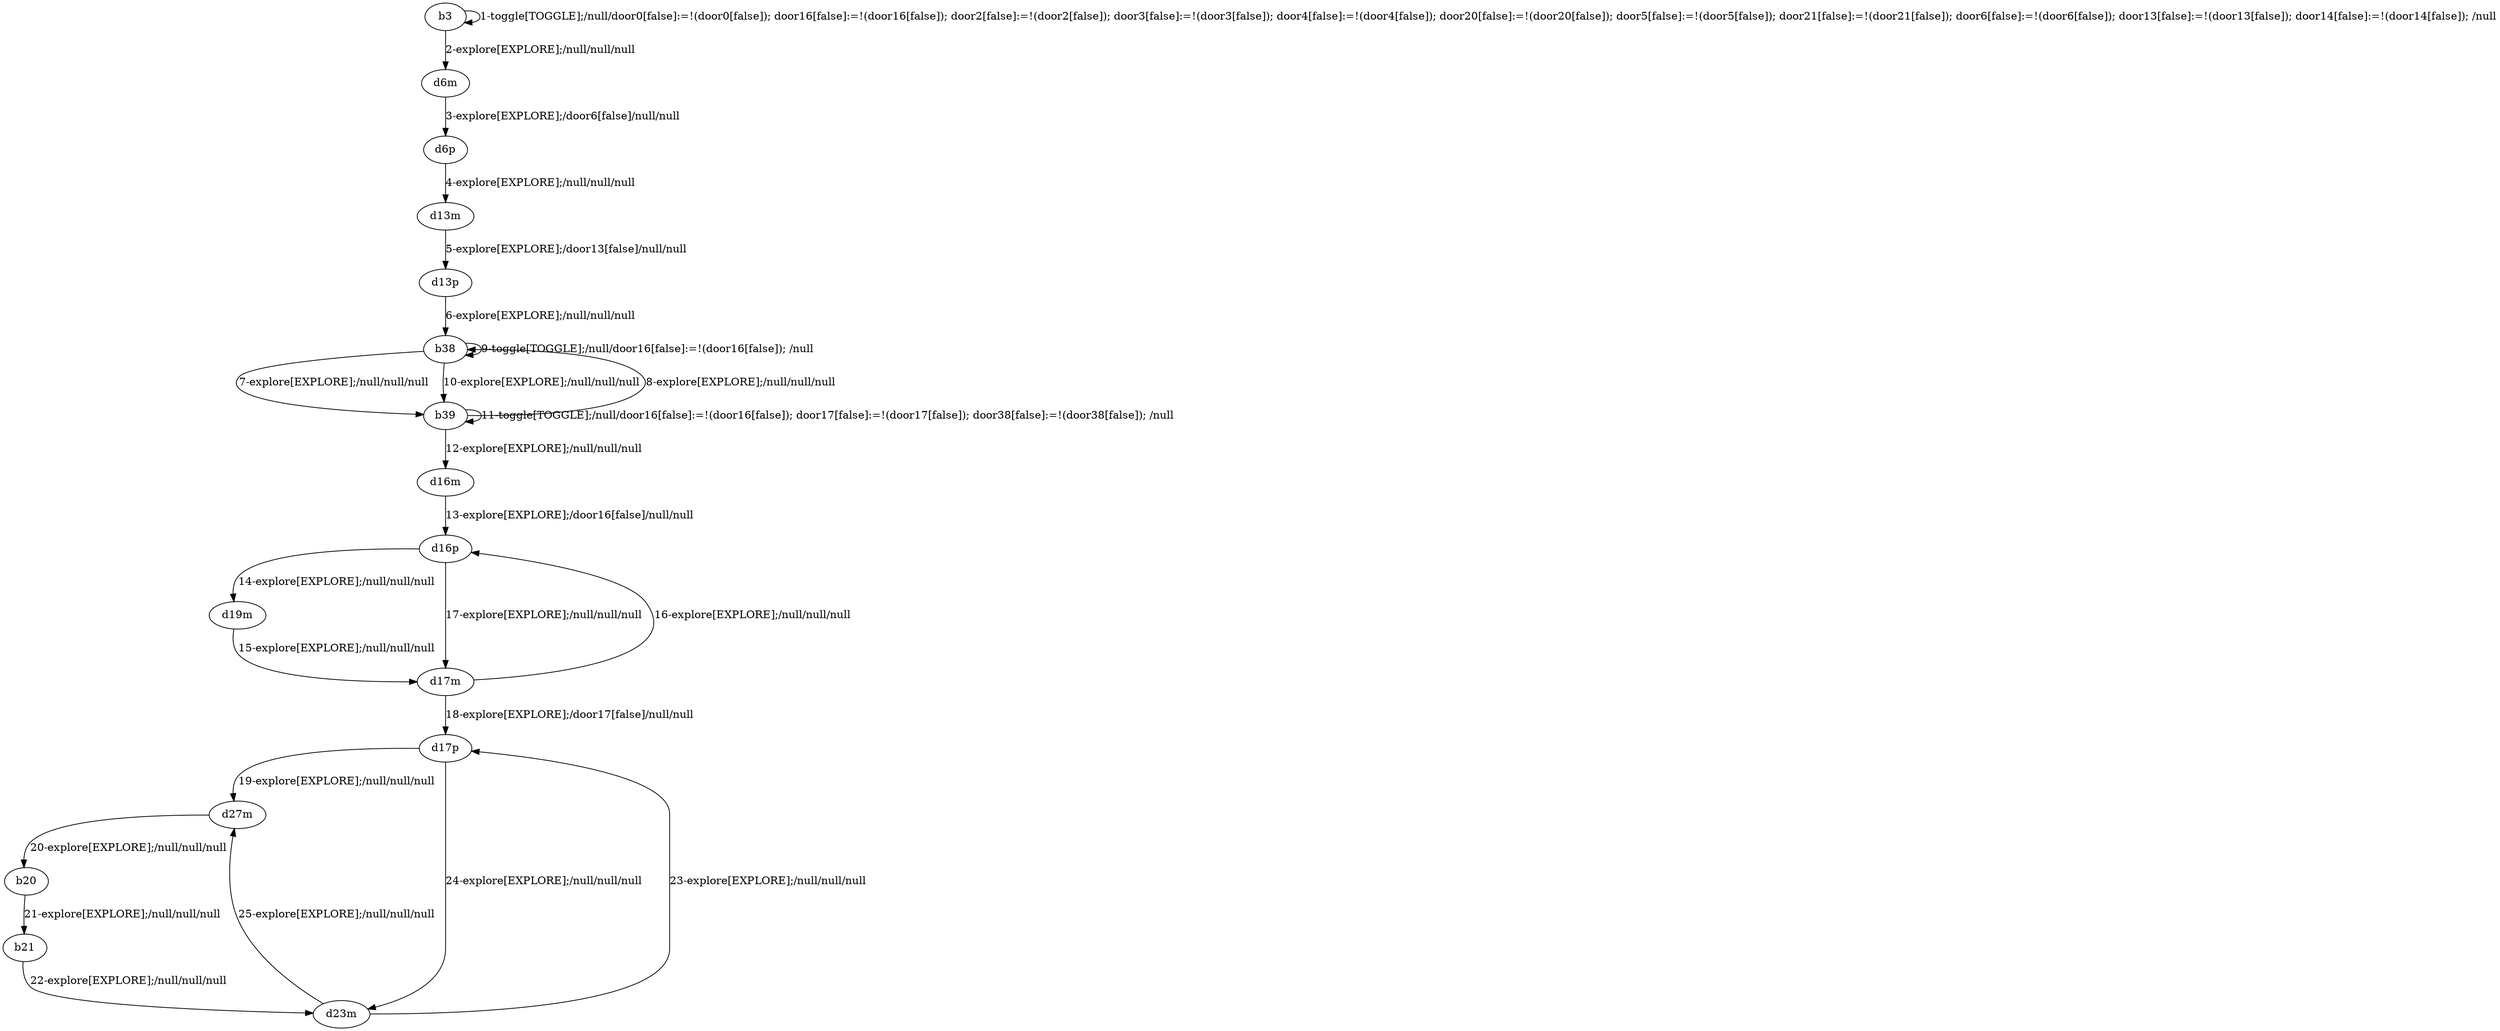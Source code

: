 # Total number of goals covered by this test: 1
# b20 --> b21

digraph g {
"b3" -> "b3" [label = "1-toggle[TOGGLE];/null/door0[false]:=!(door0[false]); door16[false]:=!(door16[false]); door2[false]:=!(door2[false]); door3[false]:=!(door3[false]); door4[false]:=!(door4[false]); door20[false]:=!(door20[false]); door5[false]:=!(door5[false]); door21[false]:=!(door21[false]); door6[false]:=!(door6[false]); door13[false]:=!(door13[false]); door14[false]:=!(door14[false]); /null"];
"b3" -> "d6m" [label = "2-explore[EXPLORE];/null/null/null"];
"d6m" -> "d6p" [label = "3-explore[EXPLORE];/door6[false]/null/null"];
"d6p" -> "d13m" [label = "4-explore[EXPLORE];/null/null/null"];
"d13m" -> "d13p" [label = "5-explore[EXPLORE];/door13[false]/null/null"];
"d13p" -> "b38" [label = "6-explore[EXPLORE];/null/null/null"];
"b38" -> "b39" [label = "7-explore[EXPLORE];/null/null/null"];
"b39" -> "b38" [label = "8-explore[EXPLORE];/null/null/null"];
"b38" -> "b38" [label = "9-toggle[TOGGLE];/null/door16[false]:=!(door16[false]); /null"];
"b38" -> "b39" [label = "10-explore[EXPLORE];/null/null/null"];
"b39" -> "b39" [label = "11-toggle[TOGGLE];/null/door16[false]:=!(door16[false]); door17[false]:=!(door17[false]); door38[false]:=!(door38[false]); /null"];
"b39" -> "d16m" [label = "12-explore[EXPLORE];/null/null/null"];
"d16m" -> "d16p" [label = "13-explore[EXPLORE];/door16[false]/null/null"];
"d16p" -> "d19m" [label = "14-explore[EXPLORE];/null/null/null"];
"d19m" -> "d17m" [label = "15-explore[EXPLORE];/null/null/null"];
"d17m" -> "d16p" [label = "16-explore[EXPLORE];/null/null/null"];
"d16p" -> "d17m" [label = "17-explore[EXPLORE];/null/null/null"];
"d17m" -> "d17p" [label = "18-explore[EXPLORE];/door17[false]/null/null"];
"d17p" -> "d27m" [label = "19-explore[EXPLORE];/null/null/null"];
"d27m" -> "b20" [label = "20-explore[EXPLORE];/null/null/null"];
"b20" -> "b21" [label = "21-explore[EXPLORE];/null/null/null"];
"b21" -> "d23m" [label = "22-explore[EXPLORE];/null/null/null"];
"d23m" -> "d17p" [label = "23-explore[EXPLORE];/null/null/null"];
"d17p" -> "d23m" [label = "24-explore[EXPLORE];/null/null/null"];
"d23m" -> "d27m" [label = "25-explore[EXPLORE];/null/null/null"];
}